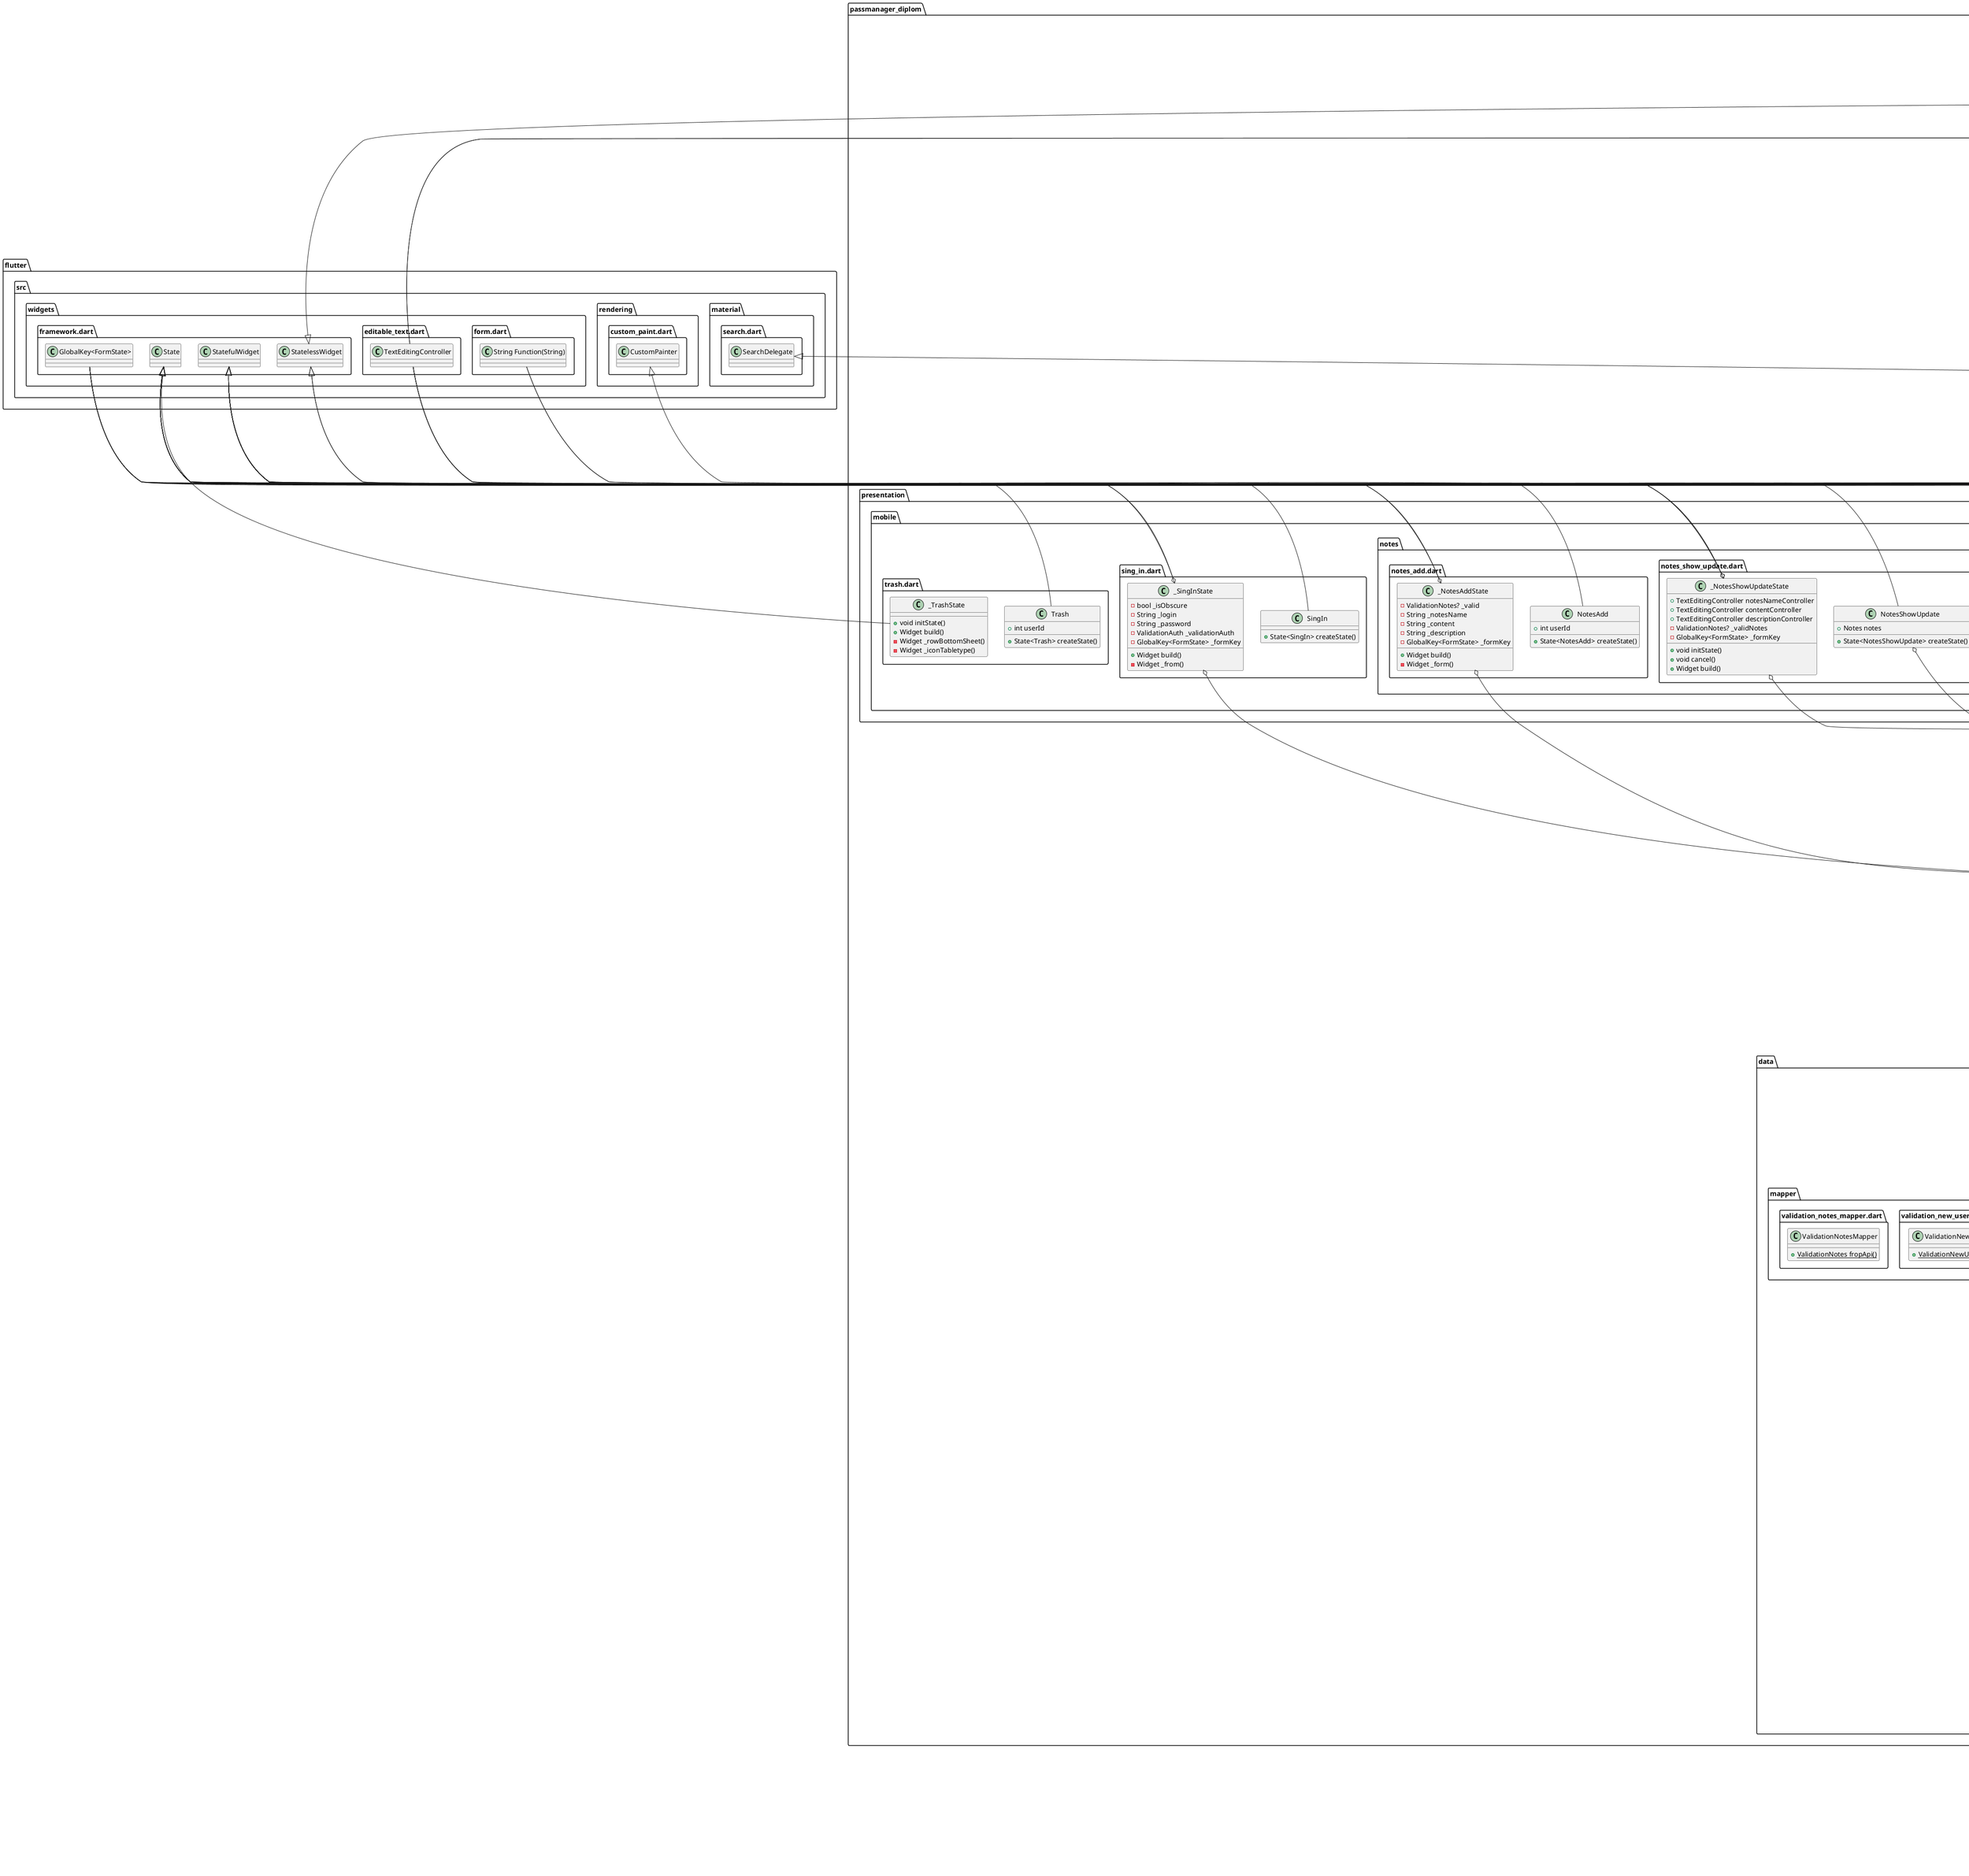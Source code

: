 @startuml
set namespaceSeparator ::

class "passmanager_diplom::constant::type_table.dart::TypeTable" {
  +int index
  {static} +List<TypeTable> values
  {static} +TypeTable notes
  {static} +TypeTable files
  {static} +TypeTable account
  {static} +TypeTable data
}

"passmanager_diplom::constant::type_table.dart::TypeTable" o-- "passmanager_diplom::constant::type_table.dart::TypeTable"
"dart::core::Enum" <|-- "passmanager_diplom::constant::type_table.dart::TypeTable"

class "passmanager_diplom::constant::type_text.dart::TypeText" {
  +int index
  {static} +List<TypeText> values
  {static} +TypeText actionSelect
  {static} +TypeText countSelect
}

"passmanager_diplom::constant::type_text.dart::TypeText" o-- "passmanager_diplom::constant::type_text.dart::TypeText"
"dart::core::Enum" <|-- "passmanager_diplom::constant::type_text.dart::TypeText"

abstract class "passmanager_diplom::constant::url_pages.dart::UrlPage" {
  {static} +String singUp
  {static} +String singIn
  {static} +String confirmation
  {static} +String home
  {static} +String account
  {static} +String notes
  {static} +String files
  {static} +String settings
  {static} +String accountAdd
  {static} +String notesAdd
  {static} +String filesAdd
  {static} +String notesShowUpdate
  {static} +String accountShowUpdate
  {static} +String trash
  {static} +String dataDescription
}

class "passmanager_diplom::data::api::api_util.dart::ApiUtil" {
  -SunriseService _sunriseService
  +Future<User> singUp()
  +Future<User> singIn()
  +Future<Confirmation> confirmation()
  +Future<Notes> notesCreate()
  +Future<List<Notes>> notesIndex()
  +Future<Notes> notesUpdate()
  +Future<Notes> notesDelete()
  +Future<Account> accountCreate()
  +Future<List<Account>> accountIndex()
  +Future<Account> accountUpdate()
  +Future<Account> accountDelete()
  +Future<List<Data>> dataIndex()
  +Future<List<TrashData>> trashIndex()
  +Future<bool> deleteData()
  +Future<bool> deleteAllData()
  +Future<bool> restorationData()
  +Future<bool> restorationAllData()
  +Future<List<HistoryAction>> indexHistoryAction()
  +Future<List<UserShare>> indexUserShare()
  +Future<DataInformation> indexDataInformation()
  +Future<ValidationNewPassword> newPassword()
  +Future<ValidationNewLogin> newLogin()
  +Future<ValidationNewUserName> newUserName()
  +Future<ConfirmationNewLogin> confirmationNewLogin()
}

"passmanager_diplom::data::api::api_util.dart::ApiUtil" o-- "passmanager_diplom::data::api::service::sunrice_service.dart::SunriseService"

class "passmanager_diplom::data::api::model::api_account.dart::ApiAccount" {
  +int? id
  +String? accountName
  +String? login
  +String? password
  +String? description
  +String? createAt
  +bool? isCreator
  +int? userId
  +ApiValidationAccount? validAccount
}

"passmanager_diplom::data::api::model::api_account.dart::ApiAccount" o-- "passmanager_diplom::data::api::model::api_validation_account.dart::ApiValidationAccount"

class "passmanager_diplom::data::api::model::api_account_list.dart::ApiAccountList" {
  +List<ApiAccount> accountList
}

class "passmanager_diplom::data::api::model::api_confirmation.dart::ApiConfirmation" {
  +int? number
  +ApiValidationAuth? validatioAuth
}

"passmanager_diplom::data::api::model::api_confirmation.dart::ApiConfirmation" o-- "passmanager_diplom::data::api::model::api_validation_auth.dart::ApiValidationAuth"

class "passmanager_diplom::data::api::model::api_confirmation_new_login.dart::ApiConfirmationNewLogin" {
  +int number
  +ApiValidationNewLogin? validationNewLogin
}

"passmanager_diplom::data::api::model::api_confirmation_new_login.dart::ApiConfirmationNewLogin" o-- "passmanager_diplom::data::api::model::api_validation_new_login.dart::ApiValidationNewLogin"

class "passmanager_diplom::data::api::model::api_data.dart::ApiData" {
  +int id
  +String name
  +String createAt
  +bool isCreator
  +TypeTable typeTable
  {static} +List<ApiData> fromApiList()
}

"passmanager_diplom::data::api::model::api_data.dart::ApiData" o-- "passmanager_diplom::constant::type_table.dart::TypeTable"

class "passmanager_diplom::data::api::model::api_data_information.dart::ApiDataInformation" {
  +int userId
  +List<ApiInformationText> informationText
}

class "passmanager_diplom::data::api::model::api_history_action.dart::ApiHistoryAction" {
  +int userId
  +String userName
  +String typeAction
  +String actionDate
}

class "passmanager_diplom::data::api::model::api_history_action_list.dart::ApiHistoryActionList" {
  +List<ApiHistoryAction> list
}

class "passmanager_diplom::data::api::model::api_information_text.dart::ApiInformationText" {
  +String title
  +String content
}

class "passmanager_diplom::data::api::model::api_notes.dart::ApiNotes" {
  +int? id
  +String? notesName
  +String? content
  +String? description
  +String? createAt
  +bool? isCreator
  +int? userId
  +ApiValidationNotes? apiValidationNotes
}

"passmanager_diplom::data::api::model::api_notes.dart::ApiNotes" o-- "passmanager_diplom::data::api::model::api_validation_notes.dart::ApiValidationNotes"

class "passmanager_diplom::data::api::model::api_notes_list.dart::ApiNotesList" {
  +List<ApiNotes> notesList
}

class "passmanager_diplom::data::api::model::api_user.dart::ApiUser" {
  +int? id
  +String? userName
  +String? email
  +ApiValidationAuth validAuth
}

"passmanager_diplom::data::api::model::api_user.dart::ApiUser" o-- "passmanager_diplom::data::api::model::api_validation_auth.dart::ApiValidationAuth"

class "passmanager_diplom::data::api::model::api_user_share.dart::ApiUserShare" {
  +int userId
  +String userLogin
  +String userName
  +String createdShare
}

class "passmanager_diplom::data::api::model::api_user_share_list.dart::ApiUserShareList" {
  +List<ApiUserShare> list
}

class "passmanager_diplom::data::api::model::api_validation_account.dart::ApiValidationAccount" {
  +List<dynamic> accountName
  +List<dynamic> login
  +List<dynamic> password
}

class "passmanager_diplom::data::api::model::api_validation_auth.dart::ApiValidationAuth" {
  +List<dynamic>? userName
  +List<dynamic>? login
  +List<dynamic>? password
}

class "passmanager_diplom::data::api::model::api_validation_new_login.dart::ApiValidationNewLogin" {
  +List<dynamic>? login
}

class "passmanager_diplom::data::api::model::api_validation_new_password.dart::ApiValidationNewPassword" {
  +List<dynamic>? newPassword
  +List<dynamic>? oldPassword
}

class "passmanager_diplom::data::api::model::api_validation_notes.dart::ApiValidationNotes" {
  +List<dynamic> notesName
  +List<dynamic> content
  +List<dynamic> description
}

class "passmanager_diplom::data::api::model::api_validatio_new_user_name.dart::ApiValidationNewUserName" {
  +List<dynamic>? userName
}

class "passmanager_diplom::data::api::request::request_account_create.dart::RequestAccountCreate" {
  +String? accountName
  +String? login
  +String? password
  +String? description
  +int? userId
  +Map<String, dynamic> toApi()
}

class "passmanager_diplom::data::api::request::request_account_update.dart::RequestAccountUpdate" {
  +int? id
  +String? accountName
  +String? login
  +String? password
  +String? description
  +Map<String, dynamic> toApi()
}

class "passmanager_diplom::data::api::request::request_confirmation.dart::RequestConfirmation" {
  +String userName
  +String login
  +String password
  +Map<String, dynamic> toApi()
}

class "passmanager_diplom::data::api::request::request_history_action.dart::RequestInfromation" {
  +int userId
  +int dataId
  +int typeTableId
  +Map<String, dynamic> toApiUserShare()
  +Map<String, dynamic> toApiHistoryAction()
  +Map<String, dynamic> toApiDataInformation()
}

class "passmanager_diplom::data::api::request::request_new_login.dart::RequestNewLogin" {
  +int id
  +String login
  +Map<String, dynamic> toApi()
}

class "passmanager_diplom::data::api::request::request_new_password.dart::RequestNewPassword" {
  +int id
  +String newPassword
  +String oldPassword
  +Map<String, dynamic> toApi()
}

class "passmanager_diplom::data::api::request::request_new_user_name.dart::RequestNewUserName" {
  +int id
  +String userName
  +Map<String, dynamic> toApi()
}

class "passmanager_diplom::data::api::request::request_notes_create.dart::RequestNotesCreate" {
  +String? notesName
  +String? content
  +String? description
  +int? userId
  +Map<String, dynamic> toApi()
}

class "passmanager_diplom::data::api::request::request_notes_update.dart::RequestNotesUpdate" {
  +String? notesName
  +String? content
  +String? description
  +Map<String, dynamic> toApi()
}

class "passmanager_diplom::data::api::request::request_sing_in.dart::RequestSingIn" {
  +String login
  +String password
  +Map<String, dynamic> toApi()
}

class "passmanager_diplom::data::api::request::request_sing_up.dart::RequestSingUp" {
  +String userName
  +String login
  +String password
  +Map<String, dynamic> toApi()
}

class "passmanager_diplom::data::api::request::request_trash.dart::RequestTrash" {
  +int id
  +int typeTable
  +Map<String, dynamic> toJson()
}

class "passmanager_diplom::data::api::request::request_trash_list.dart::RequestTrashList" {
  +List<RequestTrash> trash
  +String toApi()
}

class "passmanager_diplom::data::api::service::sunrice_service.dart::SunriseService" {
  {static} -String _BASE_URL
  -Dio _dio
  +Future<ApiUser> singUp()
  +Future<ApiUser> singIn()
  +Future<ApiConfirmation> confirmation()
  +Future<ApiNotes> notesCreate()
  +Future<List<ApiNotes>> notesIndex()
  +Future<ApiNotes> notesUpdate()
  +Future<ApiNotes> notesDelete()
  +Future<ApiAccount> accountCreate()
  +Future<List<ApiAccount>> accountIndex()
  +Future<ApiAccount> accountUpdate()
  +Future<ApiAccount> accountDelete()
  +Future<List<ApiData>> dataIndex()
  +Future<List<ApiData>> trashIndex()
  +Future<bool> deleteData()
  +Future<bool> deleteAllData()
  +Future<bool> restorationAllData()
  +Future<bool> restorationData()
  +Future<List<ApiHistoryAction>> indexHistoryAction()
  +Future<List<ApiUserShare>> indexUserShare()
  +Future<ApiDataInformation> indexDataInformation()
  +Future<ApiValidationNewPassword> newPassword()
  +Future<ApiValidationNewLogin> newLogin()
  +Future<ApiValidationNewUserName> newUserName()
  +Future<ApiConfirmationNewLogin> confirmatioNewLogin()
}

"passmanager_diplom::data::api::service::sunrice_service.dart::SunriseService" o-- "dio::src::dio.dart::Dio"

class "passmanager_diplom::data::mapper::account_mapper.dart::AccountMapper" {
  {static} +Account fromApi()
}

class "passmanager_diplom::data::mapper::confirmation_mapper.dart::ConfirmationMapper" {
  {static} +Confirmation fropApi()
}

class "passmanager_diplom::data::mapper::confirmation_new_login_mapper.dart::ConfirmatioNewLoginMapper" {
  {static} +ConfirmationNewLogin fromApi()
}

class "passmanager_diplom::data::mapper::data_information_mapper.dart::DataInformationMapper" {
  {static} +DataInformation fromApi()
}

class "passmanager_diplom::data::mapper::data_mapper.dart::DataMapper" {
  {static} +Data fromApi()
}

class "passmanager_diplom::data::mapper::history_action_mapper.dart::HistoryActionMapper" {
  {static} +HistoryAction fromApi()
}

class "passmanager_diplom::data::mapper::notes_mapper.dart::NotesMapper" {
  {static} +Notes fromApi()
}

class "passmanager_diplom::data::mapper::trash_data_mapper.dart::TrashDataMapper" {
  {static} +TrashData fromApi()
}

class "passmanager_diplom::data::mapper::user_mapper.dart::UserMapper" {
  {static} +User fropApi()
}

class "passmanager_diplom::data::mapper::user_share_mapper.dart::UserShareMapper" {
  {static} +UserShare fromApi()
}

class "passmanager_diplom::data::mapper::validation_account_mapper.dart::ValidationAccountMapper" {
  {static} +ValidationAccount fropApi()
}

class "passmanager_diplom::data::mapper::validation_mapper.dart::ValidationAuthMapper" {
  {static} +ValidationAuth fropApi()
}

class "passmanager_diplom::data::mapper::validation_new_login_mapper.dart::ValidationNewLoginMapper" {
  {static} +ValidationNewLogin fromApi()
}

class "passmanager_diplom::data::mapper::validation_new_password_mapper.dart::ValidationNewPasswordMapper" {
  {static} +ValidationNewPassword fromApi()
}

class "passmanager_diplom::data::mapper::validation_new_user_name_mapper.dart::ValidationNewUserNameMapper" {
  {static} +ValidationNewUserName fromApi()
}

class "passmanager_diplom::data::mapper::validation_notes_mapper.dart::ValidationNotesMapper" {
  {static} +ValidationNotes fropApi()
}

class "passmanager_diplom::domain::model::account.dart::Account" {
  +int id
  +String accountName
  +String login
  +String password
  +String description
  +DateTime createAt
  +bool isCreator
  +int userId
  +ValidationAccount? validationAccount
}

"passmanager_diplom::domain::model::account.dart::Account" o-- "passmanager_diplom::domain::model::validation_account.dart::ValidationAccount"

class "passmanager_diplom::domain::model::confirmation.dart::Confirmation" {
  +int number
  +String userName
  +String login
  +String password
  +ValidationAuth? validationAuth
}

"passmanager_diplom::domain::model::confirmation.dart::Confirmation" o-- "passmanager_diplom::domain::model::validation_auth.dart::ValidationAuth"

class "passmanager_diplom::domain::model::confirmation_new_login.dart::ConfirmationNewLogin" {
  +int number
  +ValidationNewLogin? validationNewLogin
}

"passmanager_diplom::domain::model::confirmation_new_login.dart::ConfirmationNewLogin" o-- "passmanager_diplom::domain::model::validation_new_login.dart::ValidationNewLogin"

class "passmanager_diplom::domain::model::data.dart::Data" {
  +int id
  +String name
  +DateTime createAt
  +bool isCreator
  +TypeTable typeTable
}

"passmanager_diplom::domain::model::data.dart::Data" o-- "passmanager_diplom::constant::type_table.dart::TypeTable"

class "passmanager_diplom::domain::model::data_information.dart::DataInformation" {
  +int userId
  +List<InformationText> informationText
}

class "passmanager_diplom::domain::model::history_action.dart::HistoryAction" {
  +int userId
  +String userName
  +String typeAction
  +String actionDate
}

class "passmanager_diplom::domain::model::information_text.dart::InformationText" {
  +String title
  +String content
}

class "passmanager_diplom::domain::model::notes.dart::Notes" {
  +int id
  +String notesName
  +String content
  +String description
  +DateTime createAt
  +bool isCreator
  +int userId
  +ValidationNotes? validationNotes
}

"passmanager_diplom::domain::model::notes.dart::Notes" o-- "passmanager_diplom::domain::model::validation_notes.dart::ValidationNotes"

class "passmanager_diplom::domain::model::trash.dart::Trash" {
  +int id
  +int typeTable
}

class "passmanager_diplom::domain::model::trash_data.dart::TrashData" {
  +int id
  +String name
  +DateTime createAt
  +bool isCreator
  +TypeTable typeTable
  +bool isCheck
}

"passmanager_diplom::domain::model::trash_data.dart::TrashData" o-- "passmanager_diplom::constant::type_table.dart::TypeTable"

class "passmanager_diplom::domain::model::user.dart::User" {
  +int id
  +String userName
  +String email
  +ValidationAuth validationAuth
}

"passmanager_diplom::domain::model::user.dart::User" o-- "passmanager_diplom::domain::model::validation_auth.dart::ValidationAuth"

class "passmanager_diplom::domain::model::user_share.dart::UserShare" {
  +int userId
  +String userLogin
  +String userName
  +DateTime createdShare
}

class "passmanager_diplom::domain::model::validation_account.dart::ValidationAccount" {
  +String? accountName
  +String? login
  +String? password
}

class "passmanager_diplom::domain::model::validation_auth.dart::ValidationAuth" {
  +String? userName
  +String? login
  +String? password
}

class "passmanager_diplom::domain::model::validation_new_login.dart::ValidationNewLogin" {
  +String? login
}

class "passmanager_diplom::domain::model::validation_new_password.dart::ValidationNewPassword" {
  +String? newPassword
  +String? oldPassword
}

class "passmanager_diplom::domain::model::validation_new_user_name.dart::ValidationNewUserName" {
  +String? userName
}

class "passmanager_diplom::domain::model::validation_notes.dart::ValidationNotes" {
  +String? notesName
  +String? content
  +String? description
}

class "passmanager_diplom::domain::repository::auth_data_repository.dart::AuthDataRepository" {
  -ApiUtil _apiUtil
  +Future<User> singIn()
  +Future<User> singUp()
  +Future<Confirmation> confirmation()
  +Future<ValidationNewPassword> newPassword()
  +Future<ValidationNewUserName> newUserName()
  +Future<ValidationNewLogin> newLogin()
  +Future<ConfirmationNewLogin> confirmationNewLogin()
}

"passmanager_diplom::domain::repository::auth_data_repository.dart::AuthDataRepository" o-- "passmanager_diplom::data::api::api_util.dart::ApiUtil"
"passmanager_diplom::domain::repository::auth_repository.dart::AuthRepository" <|-- "passmanager_diplom::domain::repository::auth_data_repository.dart::AuthDataRepository"

abstract class "passmanager_diplom::domain::repository::auth_repository.dart::AuthRepository" {
  +Future<User> singUp()
  +Future<User> singIn()
  +Future<Confirmation> confirmation()
  +Future<ConfirmationNewLogin> confirmationNewLogin()
  +Future<ValidationNewLogin> newLogin()
  +Future<ValidationNewPassword> newPassword()
  +Future<ValidationNewUserName> newUserName()
}

abstract class "passmanager_diplom::domain::repository::crud_account_repository.dart::CRUDAccountRepository" {
  +Future<Account> create()
  +Future<Account> update()
  +Future<List<Account>> index()
  +Future<Account> logicDelete()
}

class "passmanager_diplom::domain::repository::crud_data_account_repository.dart::CRUDDataAccountRepository" {
  -ApiUtil _apiUtil
  +Future<Account> create()
  +Future<List<Account>> index()
  +Future<Account> logicDelete()
  +Future<Account> update()
}

"passmanager_diplom::domain::repository::crud_data_account_repository.dart::CRUDDataAccountRepository" o-- "passmanager_diplom::data::api::api_util.dart::ApiUtil"
"passmanager_diplom::domain::repository::crud_account_repository.dart::CRUDAccountRepository" <|-- "passmanager_diplom::domain::repository::crud_data_account_repository.dart::CRUDDataAccountRepository"

class "passmanager_diplom::domain::repository::crud_data_notes_repository.dart::CRUDDataNotesRepository" {
  -ApiUtil _apiUtil
  +Future<Notes> create()
  +Future<List<Notes>> index()
  +Future<Notes> logicDelete()
  +Future<Notes> update()
}

"passmanager_diplom::domain::repository::crud_data_notes_repository.dart::CRUDDataNotesRepository" o-- "passmanager_diplom::data::api::api_util.dart::ApiUtil"
"passmanager_diplom::domain::repository::crud_notes_repository.dart::CRUDNotesRepository" <|-- "passmanager_diplom::domain::repository::crud_data_notes_repository.dart::CRUDDataNotesRepository"

class "passmanager_diplom::domain::repository::crud_data_repository.dart::CRUDDataRepository" {
  -SharedPreferences? _preferences
  +void create()
  +void delete()
  +Future<User> read()
  +void update()
}

"passmanager_diplom::domain::repository::crud_data_repository.dart::CRUDDataRepository" o-- "shared_preferences::shared_preferences.dart::SharedPreferences"
"passmanager_diplom::domain::repository::crud_reposittiry.dart::CRUDRepository" <|-- "passmanager_diplom::domain::repository::crud_data_repository.dart::CRUDDataRepository"

abstract class "passmanager_diplom::domain::repository::crud_notes_repository.dart::CRUDNotesRepository" {
  +Future<Notes> create()
  +Future<Notes> update()
  +Future<List<Notes>> index()
  +Future<Notes> logicDelete()
}

abstract class "passmanager_diplom::domain::repository::crud_reposittiry.dart::CRUDRepository" {
  +void create()
  +Future<User> read()
  +void update()
  +void delete()
}

class "passmanager_diplom::domain::repository::data_data_repository.dart::DataDataRepository" {
  -ApiUtil _apiUtil
  +Future<List<Data>> index()
}

"passmanager_diplom::domain::repository::data_data_repository.dart::DataDataRepository" o-- "passmanager_diplom::data::api::api_util.dart::ApiUtil"
"passmanager_diplom::domain::repository::data_repository.dart::DataRepository" <|-- "passmanager_diplom::domain::repository::data_data_repository.dart::DataDataRepository"

abstract class "passmanager_diplom::domain::repository::data_repository.dart::DataRepository" {
  +Future<List<Data>> index()
}

class "passmanager_diplom::domain::repository::information_data_repository.dart::InformationDataRepository" {
  -ApiUtil _apiUtil
  +Future<DataInformation> indexDataInformation()
  +Future<List<UserShare>> indexUserShare()
  +Future<List<HistoryAction>> indexhistoryAction()
}

"passmanager_diplom::domain::repository::information_data_repository.dart::InformationDataRepository" o-- "passmanager_diplom::data::api::api_util.dart::ApiUtil"
"passmanager_diplom::domain::repository::information_repository.dart::InformationRepository" <|-- "passmanager_diplom::domain::repository::information_data_repository.dart::InformationDataRepository"

abstract class "passmanager_diplom::domain::repository::information_repository.dart::InformationRepository" {
  +Future<List<HistoryAction>> indexhistoryAction()
  +Future<List<UserShare>> indexUserShare()
  +Future<DataInformation> indexDataInformation()
}

class "passmanager_diplom::domain::repository::trash_data_repository.dart::TrashDataRepository" {
  -ApiUtil _apiUtil
  +Future<bool> delete()
  +Future<bool> deleteAll()
  +Future<List<TrashData>> index()
  +Future<bool> restoration()
  +Future<bool> restorationAll()
}

"passmanager_diplom::domain::repository::trash_data_repository.dart::TrashDataRepository" o-- "passmanager_diplom::data::api::api_util.dart::ApiUtil"
"passmanager_diplom::domain::repository::trash_repository.dart::TrashRepository" <|-- "passmanager_diplom::domain::repository::trash_data_repository.dart::TrashDataRepository"

abstract class "passmanager_diplom::domain::repository::trash_repository.dart::TrashRepository" {
  +Future<List<TrashData>> index()
  +Future<bool> deleteAll()
  +Future<bool> restorationAll()
  +Future<bool> delete()
  +Future<bool> restoration()
}

class "passmanager_diplom::domain::state::account::account_cubit.dart::AccountCubit" {
  -DataCubit _dataCubit
  +TextEditingController accountName
  +TextEditingController login
  +TextEditingController password
  +TextEditingController description
  +ValidationAccount? valid
  +void accountCreate()
  +void accountUpdate()
  +void notesDelete()
  +void onCancel()
  +void init()
}

"passmanager_diplom::domain::state::account::account_cubit.dart::AccountCubit" o-- "passmanager_diplom::domain::state::data::data_cubit.dart::DataCubit"
"passmanager_diplom::domain::state::account::account_cubit.dart::AccountCubit" o-- "flutter::src::widgets::editable_text.dart::TextEditingController"
"passmanager_diplom::domain::state::account::account_cubit.dart::AccountCubit" o-- "passmanager_diplom::domain::model::validation_account.dart::ValidationAccount"
"bloc::src::cubit.dart::Cubit" <|-- "passmanager_diplom::domain::state::account::account_cubit.dart::AccountCubit"

abstract class "passmanager_diplom::domain::state::account::account_cubit.dart::AccountState" {
}

class "passmanager_diplom::domain::state::account::account_cubit.dart::AccountInitial" {
}

"passmanager_diplom::domain::state::account::account_cubit.dart::AccountState" <|-- "passmanager_diplom::domain::state::account::account_cubit.dart::AccountInitial"

class "passmanager_diplom::domain::state::account::account_cubit.dart::AccountLoad" {
}

"passmanager_diplom::domain::state::account::account_cubit.dart::AccountState" <|-- "passmanager_diplom::domain::state::account::account_cubit.dart::AccountLoad"

class "passmanager_diplom::domain::state::account::account_cubit.dart::AccountCreate" {
  +Account account
}

"passmanager_diplom::domain::state::account::account_cubit.dart::AccountCreate" o-- "passmanager_diplom::domain::model::account.dart::Account"
"passmanager_diplom::domain::state::account::account_cubit.dart::AccountState" <|-- "passmanager_diplom::domain::state::account::account_cubit.dart::AccountCreate"

class "passmanager_diplom::domain::state::account::account_cubit.dart::AccountUpdate" {
  +Account account
}

"passmanager_diplom::domain::state::account::account_cubit.dart::AccountUpdate" o-- "passmanager_diplom::domain::model::account.dart::Account"
"passmanager_diplom::domain::state::account::account_cubit.dart::AccountState" <|-- "passmanager_diplom::domain::state::account::account_cubit.dart::AccountUpdate"

class "passmanager_diplom::domain::state::account::account_cubit.dart::AccountSucces" {
}

"passmanager_diplom::domain::state::account::account_cubit.dart::AccountState" <|-- "passmanager_diplom::domain::state::account::account_cubit.dart::AccountSucces"

class "passmanager_diplom::domain::state::account::account_cubit.dart::AccountCancel" {
}

"passmanager_diplom::domain::state::account::account_cubit.dart::AccountState" <|-- "passmanager_diplom::domain::state::account::account_cubit.dart::AccountCancel"

class "passmanager_diplom::domain::state::data::data_cubit.dart::DataCubit" {
  +DataRepository dataRepository
  +CRUDNotesRepository crudNotesRepository
  +CRUDAccountRepository crudAccountRepository
  -List<Data> _dataList
  -List<Notes> _notesList
  -List<Account> _accountList
  +bool isInit
  +void drawer()
  +Data dataMapper()
  +void initData()
  +void addNotes()
  +void updateNotes()
  +void addAccount()
  +void updateAccount()
  +void onExit()
  +void onDelete()
  +Future<dynamic> onRefresh()
  +void restoration()
}

"passmanager_diplom::domain::state::data::data_cubit.dart::DataCubit" o-- "passmanager_diplom::domain::repository::data_repository.dart::DataRepository"
"passmanager_diplom::domain::state::data::data_cubit.dart::DataCubit" o-- "passmanager_diplom::domain::repository::crud_notes_repository.dart::CRUDNotesRepository"
"passmanager_diplom::domain::state::data::data_cubit.dart::DataCubit" o-- "passmanager_diplom::domain::repository::crud_account_repository.dart::CRUDAccountRepository"
"bloc::src::cubit.dart::Cubit" <|-- "passmanager_diplom::domain::state::data::data_cubit.dart::DataCubit"

abstract class "passmanager_diplom::domain::state::data::data_cubit.dart::DataState" {
  +List<Data> dataList
  +List<Notes> notesList
  +List<Account> accountList
}

class "passmanager_diplom::domain::state::data::data_cubit.dart::DataInitial" {
}

"passmanager_diplom::domain::state::data::data_cubit.dart::DataState" <|-- "passmanager_diplom::domain::state::data::data_cubit.dart::DataInitial"

class "passmanager_diplom::domain::state::data::data_cubit.dart::DataLoad" {
}

"passmanager_diplom::domain::state::data::data_cubit.dart::DataState" <|-- "passmanager_diplom::domain::state::data::data_cubit.dart::DataLoad"

class "passmanager_diplom::domain::state::data::data_cubit.dart::DataResponse" {
  +List<Data> dataList
  +List<Notes> notesList
  +List<Account> accountList
}

"passmanager_diplom::domain::state::data::data_cubit.dart::DataState" <|-- "passmanager_diplom::domain::state::data::data_cubit.dart::DataResponse"

class "passmanager_diplom::domain::state::data::data_cubit.dart::DrawerUpdate" {
  +User user
}

"passmanager_diplom::domain::state::data::data_cubit.dart::DrawerUpdate" o-- "passmanager_diplom::domain::model::user.dart::User"
"passmanager_diplom::domain::state::data::data_cubit.dart::DataState" <|-- "passmanager_diplom::domain::state::data::data_cubit.dart::DrawerUpdate"

class "passmanager_diplom::domain::state::data_description::data_information_cubit.dart::DataDescriptionCubit" {
  -InformationRepository _informationRepository
  +void init()
}

"passmanager_diplom::domain::state::data_description::data_information_cubit.dart::DataDescriptionCubit" o-- "passmanager_diplom::domain::repository::information_repository.dart::InformationRepository"
"bloc::src::cubit.dart::Cubit" <|-- "passmanager_diplom::domain::state::data_description::data_information_cubit.dart::DataDescriptionCubit"

abstract class "passmanager_diplom::domain::state::data_description::data_information_cubit.dart::DataDescriptionState" {
  +List<HistoryAction> historyActionList
  +List<UserShare> userShareList
  +DataInformation dataInformation
  +bool isSuccesHistoryAction
  +bool isSuccesUserShare
  +bool isSuccesDataInformation
}

"passmanager_diplom::domain::state::data_description::data_information_cubit.dart::DataDescriptionState" o-- "passmanager_diplom::domain::model::data_information.dart::DataInformation"

class "passmanager_diplom::domain::state::data_description::data_information_cubit.dart::DataDescriptionInitial" {
}

"passmanager_diplom::domain::state::data_description::data_information_cubit.dart::DataDescriptionState" <|-- "passmanager_diplom::domain::state::data_description::data_information_cubit.dart::DataDescriptionInitial"

class "passmanager_diplom::domain::state::data_description::data_information_cubit.dart::DataDescriptionLoad" {
}

"passmanager_diplom::domain::state::data_description::data_information_cubit.dart::DataDescriptionState" <|-- "passmanager_diplom::domain::state::data_description::data_information_cubit.dart::DataDescriptionLoad"

class "passmanager_diplom::domain::state::data_description::data_information_cubit.dart::DataDescriptionResponse" {
  +List<HistoryAction> historyActionList
  +List<UserShare> userShareList
  +DataInformation dataInformation
}

"passmanager_diplom::domain::state::data_description::data_information_cubit.dart::DataDescriptionResponse" o-- "passmanager_diplom::domain::model::data_information.dart::DataInformation"
"passmanager_diplom::domain::state::data_description::data_information_cubit.dart::DataDescriptionState" <|-- "passmanager_diplom::domain::state::data_description::data_information_cubit.dart::DataDescriptionResponse"

class "passmanager_diplom::domain::state::notes::notes_cubit.dart::NotesCubit" {
  -DataCubit _dataCubit
  +void notesCreate()
  +void notesUpdate()
  +void notesDelete()
}

"passmanager_diplom::domain::state::notes::notes_cubit.dart::NotesCubit" o-- "passmanager_diplom::domain::state::data::data_cubit.dart::DataCubit"
"bloc::src::cubit.dart::Cubit" <|-- "passmanager_diplom::domain::state::notes::notes_cubit.dart::NotesCubit"

abstract class "passmanager_diplom::domain::state::notes::notes_cubit.dart::NotesState" {
}

class "passmanager_diplom::domain::state::notes::notes_cubit.dart::NotesInitial" {
}

"passmanager_diplom::domain::state::notes::notes_cubit.dart::NotesState" <|-- "passmanager_diplom::domain::state::notes::notes_cubit.dart::NotesInitial"

class "passmanager_diplom::domain::state::notes::notes_cubit.dart::NotesLoad" {
}

"passmanager_diplom::domain::state::notes::notes_cubit.dart::NotesState" <|-- "passmanager_diplom::domain::state::notes::notes_cubit.dart::NotesLoad"

class "passmanager_diplom::domain::state::notes::notes_cubit.dart::NotesAddResponse" {
  +Notes notes
  +bool isSeccus
}

"passmanager_diplom::domain::state::notes::notes_cubit.dart::NotesAddResponse" o-- "passmanager_diplom::domain::model::notes.dart::Notes"
"passmanager_diplom::domain::state::notes::notes_cubit.dart::NotesState" <|-- "passmanager_diplom::domain::state::notes::notes_cubit.dart::NotesAddResponse"

class "passmanager_diplom::domain::state::notes::notes_cubit.dart::NotesCansel" {
}

"passmanager_diplom::domain::state::notes::notes_cubit.dart::NotesState" <|-- "passmanager_diplom::domain::state::notes::notes_cubit.dart::NotesCansel"

class "passmanager_diplom::domain::state::notes::notes_cubit.dart::NotesUpdate" {
  +Notes notes
  +bool isSeccus
}

"passmanager_diplom::domain::state::notes::notes_cubit.dart::NotesUpdate" o-- "passmanager_diplom::domain::model::notes.dart::Notes"
"passmanager_diplom::domain::state::notes::notes_cubit.dart::NotesState" <|-- "passmanager_diplom::domain::state::notes::notes_cubit.dart::NotesUpdate"

class "passmanager_diplom::domain::state::settings::settings_cubit.dart::SettingsCubit" {
  -DataCubit _dataCubit
  -AuthRepository _authRepository
  -CRUDRepository _crudRepository
  +TextEditingController userNameController
  +TextEditingController loginController
  +TextEditingController pinPut
  +TextEditingController newPassword
  +TextEditingController oldPassword
  +bool isLoadUserName
  +bool isChangeUserName
  +bool isLoadLogin
  +bool isChangeLogin
  +bool isPinCode
  +String saveUserName
  +String saveLogin
  +String code
  +ValidationNewUserName? validationNewUserName
  +ValidationNewLogin? validationNewLogin
  +ValidationNewPassword? validationNewPassword
  +void init()
  +void newUserName()
  +void confirmationNewLogin()
  +void newLogin()
  +void newPassoword()
  -void _showSnackBar()
}

"passmanager_diplom::domain::state::settings::settings_cubit.dart::SettingsCubit" o-- "passmanager_diplom::domain::state::data::data_cubit.dart::DataCubit"
"passmanager_diplom::domain::state::settings::settings_cubit.dart::SettingsCubit" o-- "passmanager_diplom::domain::repository::auth_repository.dart::AuthRepository"
"passmanager_diplom::domain::state::settings::settings_cubit.dart::SettingsCubit" o-- "passmanager_diplom::domain::repository::crud_reposittiry.dart::CRUDRepository"
"passmanager_diplom::domain::state::settings::settings_cubit.dart::SettingsCubit" o-- "flutter::src::widgets::editable_text.dart::TextEditingController"
"passmanager_diplom::domain::state::settings::settings_cubit.dart::SettingsCubit" o-- "passmanager_diplom::domain::model::validation_new_user_name.dart::ValidationNewUserName"
"passmanager_diplom::domain::state::settings::settings_cubit.dart::SettingsCubit" o-- "passmanager_diplom::domain::model::validation_new_login.dart::ValidationNewLogin"
"passmanager_diplom::domain::state::settings::settings_cubit.dart::SettingsCubit" o-- "passmanager_diplom::domain::model::validation_new_password.dart::ValidationNewPassword"
"bloc::src::cubit.dart::Cubit" <|-- "passmanager_diplom::domain::state::settings::settings_cubit.dart::SettingsCubit"

abstract class "passmanager_diplom::domain::state::settings::settings_cubit.dart::SettingsState" {
}

class "passmanager_diplom::domain::state::settings::settings_cubit.dart::SettingsInitial" {
}

"passmanager_diplom::domain::state::settings::settings_cubit.dart::SettingsState" <|-- "passmanager_diplom::domain::state::settings::settings_cubit.dart::SettingsInitial"

class "passmanager_diplom::domain::state::settings::settings_cubit.dart::SettingsNewUserName" {
}

"passmanager_diplom::domain::state::settings::settings_cubit.dart::SettingsState" <|-- "passmanager_diplom::domain::state::settings::settings_cubit.dart::SettingsNewUserName"

class "passmanager_diplom::domain::state::sing_in::sing_in_cubit.dart::SingInCubit" {
  -AuthRepository _authRepository
  -CRUDRepository _crudRepository
  +void SingIn()
}

"passmanager_diplom::domain::state::sing_in::sing_in_cubit.dart::SingInCubit" o-- "passmanager_diplom::domain::repository::auth_repository.dart::AuthRepository"
"passmanager_diplom::domain::state::sing_in::sing_in_cubit.dart::SingInCubit" o-- "passmanager_diplom::domain::repository::crud_reposittiry.dart::CRUDRepository"
"bloc::src::cubit.dart::Cubit" <|-- "passmanager_diplom::domain::state::sing_in::sing_in_cubit.dart::SingInCubit"

abstract class "passmanager_diplom::domain::state::sing_in::sing_in_cubit.dart::SingInState" {
}

class "passmanager_diplom::domain::state::sing_in::sing_in_cubit.dart::SingInInitial" {
}

"passmanager_diplom::domain::state::sing_in::sing_in_cubit.dart::SingInState" <|-- "passmanager_diplom::domain::state::sing_in::sing_in_cubit.dart::SingInInitial"

class "passmanager_diplom::domain::state::sing_in::sing_in_cubit.dart::SingInLoad" {
}

"passmanager_diplom::domain::state::sing_in::sing_in_cubit.dart::SingInState" <|-- "passmanager_diplom::domain::state::sing_in::sing_in_cubit.dart::SingInLoad"

class "passmanager_diplom::domain::state::sing_in::sing_in_cubit.dart::SingInResponce" {
  +User user
  +bool isSucces
}

"passmanager_diplom::domain::state::sing_in::sing_in_cubit.dart::SingInResponce" o-- "passmanager_diplom::domain::model::user.dart::User"
"passmanager_diplom::domain::state::sing_in::sing_in_cubit.dart::SingInState" <|-- "passmanager_diplom::domain::state::sing_in::sing_in_cubit.dart::SingInResponce"

class "passmanager_diplom::domain::state::sing_up::sing_up_cubit.dart::SingUpCubit" {
  -AuthRepository _authRepository
  +void singUp()
}

"passmanager_diplom::domain::state::sing_up::sing_up_cubit.dart::SingUpCubit" o-- "passmanager_diplom::domain::repository::auth_repository.dart::AuthRepository"
"bloc::src::cubit.dart::Cubit" <|-- "passmanager_diplom::domain::state::sing_up::sing_up_cubit.dart::SingUpCubit"

abstract class "passmanager_diplom::domain::state::sing_up::sing_up_cubit.dart::SingUpState" {
  +Confirmation confirmation
  +bool isSucces
}

"passmanager_diplom::domain::state::sing_up::sing_up_cubit.dart::SingUpState" o-- "passmanager_diplom::domain::model::confirmation.dart::Confirmation"

class "passmanager_diplom::domain::state::sing_up::sing_up_cubit.dart::SingUpInitial" {
}

"passmanager_diplom::domain::state::sing_up::sing_up_cubit.dart::SingUpState" <|-- "passmanager_diplom::domain::state::sing_up::sing_up_cubit.dart::SingUpInitial"

class "passmanager_diplom::domain::state::sing_up::sing_up_cubit.dart::SingUpLoad" {
}

"passmanager_diplom::domain::state::sing_up::sing_up_cubit.dart::SingUpState" <|-- "passmanager_diplom::domain::state::sing_up::sing_up_cubit.dart::SingUpLoad"

class "passmanager_diplom::domain::state::sing_up::sing_up_cubit.dart::SingUpResponce" {
  +Confirmation confirmation
  +bool isSucces
}

"passmanager_diplom::domain::state::sing_up::sing_up_cubit.dart::SingUpResponce" o-- "passmanager_diplom::domain::model::confirmation.dart::Confirmation"
"passmanager_diplom::domain::state::sing_up::sing_up_cubit.dart::SingUpState" <|-- "passmanager_diplom::domain::state::sing_up::sing_up_cubit.dart::SingUpResponce"

class "passmanager_diplom::domain::state::tash::trash_cubit.dart::TrashCubit" {
  -TrashRepository _trashRepository
  -DataCubit _dataCubit
  +List<TrashData> trashList
  +List<Trash> trashSelectList
  +bool isSelect
  +bool isPressed
  +void init()
  +Future<dynamic> onRefresh()
  +void selectDataAll()
  +void selectData()
  +void closeSelect()
  +void selectCheckChanged()
  +String selectText()
  +void restorationAll()
  +void restoration()
  +void deleteAll()
  +void delete()
}

"passmanager_diplom::domain::state::tash::trash_cubit.dart::TrashCubit" o-- "passmanager_diplom::domain::repository::trash_repository.dart::TrashRepository"
"passmanager_diplom::domain::state::tash::trash_cubit.dart::TrashCubit" o-- "passmanager_diplom::domain::state::data::data_cubit.dart::DataCubit"
"bloc::src::cubit.dart::Cubit" <|-- "passmanager_diplom::domain::state::tash::trash_cubit.dart::TrashCubit"

abstract class "passmanager_diplom::domain::state::tash::trash_cubit.dart::TrashState" {
  +bool isPressed
}

class "passmanager_diplom::domain::state::tash::trash_cubit.dart::TrashInitial" {
}

"passmanager_diplom::domain::state::tash::trash_cubit.dart::TrashState" <|-- "passmanager_diplom::domain::state::tash::trash_cubit.dart::TrashInitial"

class "passmanager_diplom::domain::state::tash::trash_cubit.dart::TrashLoad" {
}

"passmanager_diplom::domain::state::tash::trash_cubit.dart::TrashState" <|-- "passmanager_diplom::domain::state::tash::trash_cubit.dart::TrashLoad"

class "passmanager_diplom::domain::state::tash::trash_cubit.dart::TrashResponse" {
  +List<TrashData> trashList
}

"passmanager_diplom::domain::state::tash::trash_cubit.dart::TrashState" <|-- "passmanager_diplom::domain::state::tash::trash_cubit.dart::TrashResponse"

class "passmanager_diplom::internal::application.dart::Application" {
  +bool isAuth
  +AppRouter router
  +Widget build()
}

"passmanager_diplom::internal::application.dart::Application" o-- "passmanager_diplom::internal::dependencies::router.dart::AppRouter"
"flutter::src::widgets::framework.dart::StatelessWidget" <|-- "passmanager_diplom::internal::application.dart::Application"

class "passmanager_diplom::internal::dependencies::api_module.dart::ApiModule" {
  {static} -ApiUtil? _apiUtil
  {static} +ApiUtil apiUtil()
}

"passmanager_diplom::internal::dependencies::api_module.dart::ApiModule" o-- "passmanager_diplom::data::api::api_util.dart::ApiUtil"

class "passmanager_diplom::internal::dependencies::generate_color.dart::GenerateColor" {
  {static} +List<Color> colorAvatar
  {static} +Color generate()
}

class "passmanager_diplom::internal::dependencies::repository_module.dart::RepositoryModule" {
  {static} -AuthRepository? _authRepository
  {static} -CRUDRepository? _crudRepository
  {static} -CRUDNotesRepository? _crudNotesRepository
  {static} -CRUDAccountRepository? _crudAccountRepository
  {static} -DataRepository? _dataRepository
  {static} -TrashRepository? _trashRepository
  {static} -InformationRepository? _informationRepository
  {static} +AuthRepository authRepository()
  {static} +CRUDRepository crudRepository()
  {static} +CRUDNotesRepository crudNotesRepository()
  {static} +CRUDAccountRepository crudAccountRepository()
  {static} +DataRepository dataRepository()
  {static} +TrashRepository trashRepository()
  {static} +InformationRepository infromationRepository()
}

"passmanager_diplom::internal::dependencies::repository_module.dart::RepositoryModule" o-- "passmanager_diplom::domain::repository::auth_repository.dart::AuthRepository"
"passmanager_diplom::internal::dependencies::repository_module.dart::RepositoryModule" o-- "passmanager_diplom::domain::repository::crud_reposittiry.dart::CRUDRepository"
"passmanager_diplom::internal::dependencies::repository_module.dart::RepositoryModule" o-- "passmanager_diplom::domain::repository::crud_notes_repository.dart::CRUDNotesRepository"
"passmanager_diplom::internal::dependencies::repository_module.dart::RepositoryModule" o-- "passmanager_diplom::domain::repository::crud_account_repository.dart::CRUDAccountRepository"
"passmanager_diplom::internal::dependencies::repository_module.dart::RepositoryModule" o-- "passmanager_diplom::domain::repository::data_repository.dart::DataRepository"
"passmanager_diplom::internal::dependencies::repository_module.dart::RepositoryModule" o-- "passmanager_diplom::domain::repository::trash_repository.dart::TrashRepository"
"passmanager_diplom::internal::dependencies::repository_module.dart::RepositoryModule" o-- "passmanager_diplom::domain::repository::information_repository.dart::InformationRepository"

class "passmanager_diplom::internal::dependencies::router.dart::AppRouter" {
  +User userAuth
  -DataCubit _dataCubit
  +Route<dynamic>? generateRouter()
}

"passmanager_diplom::internal::dependencies::router.dart::AppRouter" o-- "passmanager_diplom::domain::model::user.dart::User"
"passmanager_diplom::internal::dependencies::router.dart::AppRouter" o-- "passmanager_diplom::domain::state::data::data_cubit.dart::DataCubit"

class "passmanager_diplom::presentation::mobile::account::account.dart::Accounts" {
  +User user
  +State<Accounts> createState()
}

"passmanager_diplom::presentation::mobile::account::account.dart::Accounts" o-- "passmanager_diplom::domain::model::user.dart::User"
"flutter::src::widgets::framework.dart::StatefulWidget" <|-- "passmanager_diplom::presentation::mobile::account::account.dart::Accounts"

class "passmanager_diplom::presentation::mobile::account::account.dart::_AccountsState" {
  +Widget build()
}

"flutter::src::widgets::framework.dart::State" <|-- "passmanager_diplom::presentation::mobile::account::account.dart::_AccountsState"

class "passmanager_diplom::presentation::mobile::account::account_add.dart::AccountAdd" {
  +int userId
  +State<AccountAdd> createState()
}

"flutter::src::widgets::framework.dart::StatefulWidget" <|-- "passmanager_diplom::presentation::mobile::account::account_add.dart::AccountAdd"

class "passmanager_diplom::presentation::mobile::account::account_add.dart::_AccountAddState" {
  -GlobalKey<FormState> _formKey
  -ValidationAccount? _valid
  -bool _isObscure
  -String _accountName
  -String _login
  -String _password
  -String _description
  +Widget build()
  -Widget _form()
}

"passmanager_diplom::presentation::mobile::account::account_add.dart::_AccountAddState" o-- "flutter::src::widgets::framework.dart::GlobalKey<FormState>"
"passmanager_diplom::presentation::mobile::account::account_add.dart::_AccountAddState" o-- "passmanager_diplom::domain::model::validation_account.dart::ValidationAccount"
"flutter::src::widgets::framework.dart::State" <|-- "passmanager_diplom::presentation::mobile::account::account_add.dart::_AccountAddState"

class "passmanager_diplom::presentation::mobile::account::account_show_update.dart::AccountShowUpdate" {
  +Account account
  +State<AccountShowUpdate> createState()
}

"passmanager_diplom::presentation::mobile::account::account_show_update.dart::AccountShowUpdate" o-- "passmanager_diplom::domain::model::account.dart::Account"
"flutter::src::widgets::framework.dart::StatefulWidget" <|-- "passmanager_diplom::presentation::mobile::account::account_show_update.dart::AccountShowUpdate"

class "passmanager_diplom::presentation::mobile::account::account_show_update.dart::_AccountShowUpdateState" {
  -GlobalKey<FormState> _formKey
  +void initState()
  +Widget build()
}

"passmanager_diplom::presentation::mobile::account::account_show_update.dart::_AccountShowUpdateState" o-- "flutter::src::widgets::framework.dart::GlobalKey<FormState>"
"flutter::src::widgets::framework.dart::State" <|-- "passmanager_diplom::presentation::mobile::account::account_show_update.dart::_AccountShowUpdateState"

class "passmanager_diplom::presentation::mobile::confirmation.dart::Confirmation" {
  +Confirmation confirmation
  +State<Confirmation> createState()
}

"passmanager_diplom::presentation::mobile::confirmation.dart::Confirmation" o-- "passmanager_diplom::domain::model::confirmation.dart::Confirmation"
"flutter::src::widgets::framework.dart::StatefulWidget" <|-- "passmanager_diplom::presentation::mobile::confirmation.dart::Confirmation"

class "passmanager_diplom::presentation::mobile::confirmation.dart::_ConfirmationState" {
  +Confirmation confirmation
  -TextEditingController _pinPutController
  +Widget build()
  -void _showSnackBar()
}

"passmanager_diplom::presentation::mobile::confirmation.dart::_ConfirmationState" o-- "passmanager_diplom::domain::model::confirmation.dart::Confirmation"
"passmanager_diplom::presentation::mobile::confirmation.dart::_ConfirmationState" o-- "flutter::src::widgets::editable_text.dart::TextEditingController"
"flutter::src::widgets::framework.dart::State" <|-- "passmanager_diplom::presentation::mobile::confirmation.dart::_ConfirmationState"

class "passmanager_diplom::presentation::mobile::data_description.dart::DataDescription" {
  +int dataId
  +TypeTable typeTable
  +State<DataDescription> createState()
}

"passmanager_diplom::presentation::mobile::data_description.dart::DataDescription" o-- "passmanager_diplom::constant::type_table.dart::TypeTable"
"flutter::src::widgets::framework.dart::StatefulWidget" <|-- "passmanager_diplom::presentation::mobile::data_description.dart::DataDescription"

class "passmanager_diplom::presentation::mobile::data_description.dart::_DataDescriptionState" {
  +void initState()
  +Widget build()
  -Widget _text()
}

"flutter::src::widgets::framework.dart::State" <|-- "passmanager_diplom::presentation::mobile::data_description.dart::_DataDescriptionState"

class "passmanager_diplom::presentation::mobile::files.dart::Files" {
  +User user
  +State<Files> createState()
}

"passmanager_diplom::presentation::mobile::files.dart::Files" o-- "passmanager_diplom::domain::model::user.dart::User"
"flutter::src::widgets::framework.dart::StatefulWidget" <|-- "passmanager_diplom::presentation::mobile::files.dart::Files"

class "passmanager_diplom::presentation::mobile::files.dart::_FilesState" {
  +Widget build()
}

"flutter::src::widgets::framework.dart::State" <|-- "passmanager_diplom::presentation::mobile::files.dart::_FilesState"

class "passmanager_diplom::presentation::mobile::files_add.dart::FilesAdd" {
  +State<FilesAdd> createState()
}

"flutter::src::widgets::framework.dart::StatefulWidget" <|-- "passmanager_diplom::presentation::mobile::files_add.dart::FilesAdd"

class "passmanager_diplom::presentation::mobile::files_add.dart::_FilesAddState" {
  +Widget build()
}

"flutter::src::widgets::framework.dart::State" <|-- "passmanager_diplom::presentation::mobile::files_add.dart::_FilesAddState"

class "passmanager_diplom::presentation::mobile::home.dart::Home" {
  +User user
  +State<Home> createState()
}

"passmanager_diplom::presentation::mobile::home.dart::Home" o-- "passmanager_diplom::domain::model::user.dart::User"
"flutter::src::widgets::framework.dart::StatefulWidget" <|-- "passmanager_diplom::presentation::mobile::home.dart::Home"

class "passmanager_diplom::presentation::mobile::home.dart::_HomeState" {
  +void initState()
  +Widget build()
  +Widget iconTabletype()
}

"flutter::src::widgets::framework.dart::State" <|-- "passmanager_diplom::presentation::mobile::home.dart::_HomeState"

class "passmanager_diplom::presentation::mobile::notes::notes.dart::Notes" {
  +User user
  +State<Notes> createState()
}

"passmanager_diplom::presentation::mobile::notes::notes.dart::Notes" o-- "passmanager_diplom::domain::model::user.dart::User"
"flutter::src::widgets::framework.dart::StatefulWidget" <|-- "passmanager_diplom::presentation::mobile::notes::notes.dart::Notes"

class "passmanager_diplom::presentation::mobile::notes::notes.dart::_NotesState" {
  +Widget build()
}

"flutter::src::widgets::framework.dart::State" <|-- "passmanager_diplom::presentation::mobile::notes::notes.dart::_NotesState"

class "passmanager_diplom::presentation::mobile::notes::notes_add.dart::NotesAdd" {
  +int userId
  +State<NotesAdd> createState()
}

"flutter::src::widgets::framework.dart::StatefulWidget" <|-- "passmanager_diplom::presentation::mobile::notes::notes_add.dart::NotesAdd"

class "passmanager_diplom::presentation::mobile::notes::notes_add.dart::_NotesAddState" {
  -ValidationNotes? _valid
  -String _notesName
  -String _content
  -String _description
  -GlobalKey<FormState> _formKey
  +Widget build()
  -Widget _form()
}

"passmanager_diplom::presentation::mobile::notes::notes_add.dart::_NotesAddState" o-- "passmanager_diplom::domain::model::validation_notes.dart::ValidationNotes"
"passmanager_diplom::presentation::mobile::notes::notes_add.dart::_NotesAddState" o-- "flutter::src::widgets::framework.dart::GlobalKey<FormState>"
"flutter::src::widgets::framework.dart::State" <|-- "passmanager_diplom::presentation::mobile::notes::notes_add.dart::_NotesAddState"

class "passmanager_diplom::presentation::mobile::notes::notes_show_update.dart::NotesShowUpdate" {
  +Notes notes
  +State<NotesShowUpdate> createState()
}

"passmanager_diplom::presentation::mobile::notes::notes_show_update.dart::NotesShowUpdate" o-- "passmanager_diplom::domain::model::notes.dart::Notes"
"flutter::src::widgets::framework.dart::StatefulWidget" <|-- "passmanager_diplom::presentation::mobile::notes::notes_show_update.dart::NotesShowUpdate"

class "passmanager_diplom::presentation::mobile::notes::notes_show_update.dart::_NotesShowUpdateState" {
  +TextEditingController notesNameController
  +TextEditingController contentController
  +TextEditingController descriptionController
  -ValidationNotes? _validNotes
  -GlobalKey<FormState> _formKey
  +void initState()
  +void cancel()
  +Widget build()
}

"passmanager_diplom::presentation::mobile::notes::notes_show_update.dart::_NotesShowUpdateState" o-- "flutter::src::widgets::editable_text.dart::TextEditingController"
"passmanager_diplom::presentation::mobile::notes::notes_show_update.dart::_NotesShowUpdateState" o-- "passmanager_diplom::domain::model::validation_notes.dart::ValidationNotes"
"passmanager_diplom::presentation::mobile::notes::notes_show_update.dart::_NotesShowUpdateState" o-- "flutter::src::widgets::framework.dart::GlobalKey<FormState>"
"flutter::src::widgets::framework.dart::State" <|-- "passmanager_diplom::presentation::mobile::notes::notes_show_update.dart::_NotesShowUpdateState"

class "passmanager_diplom::presentation::mobile::settings.dart::Settings" {
  +User user
  +State<Settings> createState()
}

"passmanager_diplom::presentation::mobile::settings.dart::Settings" o-- "passmanager_diplom::domain::model::user.dart::User"
"flutter::src::widgets::framework.dart::StatefulWidget" <|-- "passmanager_diplom::presentation::mobile::settings.dart::Settings"

class "passmanager_diplom::presentation::mobile::settings.dart::_SettingsState" {
  +bool isEditUserName
  +bool isEditLogin
  -GlobalKey<FormState> _formKeyUserName
  -GlobalKey<FormState> _formKeyLogin
  -GlobalKey<FormState> _formKeyPassword
  +void initState()
  +Widget build()
  -void _shoModal()
  -Widget _code()
}

"passmanager_diplom::presentation::mobile::settings.dart::_SettingsState" o-- "flutter::src::widgets::framework.dart::GlobalKey<FormState>"
"flutter::src::widgets::framework.dart::State" <|-- "passmanager_diplom::presentation::mobile::settings.dart::_SettingsState"

class "passmanager_diplom::presentation::mobile::sing_in.dart::SingIn" {
  +State<SingIn> createState()
}

"flutter::src::widgets::framework.dart::StatefulWidget" <|-- "passmanager_diplom::presentation::mobile::sing_in.dart::SingIn"

class "passmanager_diplom::presentation::mobile::sing_in.dart::_SingInState" {
  -bool _isObscure
  -String _login
  -String _password
  -ValidationAuth _validationAuth
  -GlobalKey<FormState> _formKey
  +Widget build()
  -Widget _from()
}

"passmanager_diplom::presentation::mobile::sing_in.dart::_SingInState" o-- "passmanager_diplom::domain::model::validation_auth.dart::ValidationAuth"
"passmanager_diplom::presentation::mobile::sing_in.dart::_SingInState" o-- "flutter::src::widgets::framework.dart::GlobalKey<FormState>"
"flutter::src::widgets::framework.dart::State" <|-- "passmanager_diplom::presentation::mobile::sing_in.dart::_SingInState"

class "passmanager_diplom::presentation::mobile::sing_up.dart::SingUp" {
  +State<SingUp> createState()
}

"flutter::src::widgets::framework.dart::StatefulWidget" <|-- "passmanager_diplom::presentation::mobile::sing_up.dart::SingUp"

class "passmanager_diplom::presentation::mobile::sing_up.dart::_SingUpState" {
  +bool isObscure
  -String _userName
  -String _login
  -String _password
  -ValidationAuth _valid
  -GlobalKey<FormState> _formKey
  +Widget build()
  -Widget _form()
}

"passmanager_diplom::presentation::mobile::sing_up.dart::_SingUpState" o-- "passmanager_diplom::domain::model::validation_auth.dart::ValidationAuth"
"passmanager_diplom::presentation::mobile::sing_up.dart::_SingUpState" o-- "flutter::src::widgets::framework.dart::GlobalKey<FormState>"
"flutter::src::widgets::framework.dart::State" <|-- "passmanager_diplom::presentation::mobile::sing_up.dart::_SingUpState"

class "passmanager_diplom::presentation::mobile::trash.dart::Trash" {
  +int userId
  +State<Trash> createState()
}

"flutter::src::widgets::framework.dart::StatefulWidget" <|-- "passmanager_diplom::presentation::mobile::trash.dart::Trash"

class "passmanager_diplom::presentation::mobile::trash.dart::_TrashState" {
  +void initState()
  +Widget build()
  -Widget _rowBottomSheet()
  -Widget _iconTabletype()
}

"flutter::src::widgets::framework.dart::State" <|-- "passmanager_diplom::presentation::mobile::trash.dart::_TrashState"

class "passmanager_diplom::presentation::widgets::action_long_press.dart::ActionLongPress" {
  +int id
  +TypeTable typeTable
  +DataCubit cubit
  +dynamic show()
  +dynamic onNavigationDataDescription()
  -Widget _allerDialogDelete()
}

"passmanager_diplom::presentation::widgets::action_long_press.dart::ActionLongPress" o-- "passmanager_diplom::constant::type_table.dart::TypeTable"
"passmanager_diplom::presentation::widgets::action_long_press.dart::ActionLongPress" o-- "passmanager_diplom::domain::state::data::data_cubit.dart::DataCubit"

class "passmanager_diplom::presentation::widgets::custom_filed.dart::CustomField" {
  +bool isObscure
  +TextEditingController? controller
  +String labelText
  +int? maxLength
  +int? minLines
  +int? maxLines
  +String? Function(String?)? validation
  +_CustomFieldState createState()
}

"passmanager_diplom::presentation::widgets::custom_filed.dart::CustomField" o-- "flutter::src::widgets::editable_text.dart::TextEditingController"
"passmanager_diplom::presentation::widgets::custom_filed.dart::CustomField" o-- "flutter::src::widgets::form.dart::String Function(String)"
"flutter::src::widgets::framework.dart::StatefulWidget" <|-- "passmanager_diplom::presentation::widgets::custom_filed.dart::CustomField"

class "passmanager_diplom::presentation::widgets::custom_filed.dart::_CustomFieldState" {
  +bool isObscure
  +Color borderColor
  +String saveValue
  +void initState()
  -Color _borderColor()
  +Widget build()
}

"passmanager_diplom::presentation::widgets::custom_filed.dart::_CustomFieldState" o-- "dart::ui::Color"
"flutter::src::widgets::framework.dart::State" <|-- "passmanager_diplom::presentation::widgets::custom_filed.dart::_CustomFieldState"

class "passmanager_diplom::presentation::widgets::custom_search.dart::CustomSearch" {
  +List<Widget>? buildActions()
  +Widget? buildLeading()
  +Widget buildResults()
  +Widget buildSuggestions()
}

"flutter::src::material::search.dart::SearchDelegate" <|-- "passmanager_diplom::presentation::widgets::custom_search.dart::CustomSearch"

class "passmanager_diplom::presentation::widgets::data_action.dart::DataAction" {
  +dynamic Function(int) onSelected
  +Widget build()
}

"passmanager_diplom::presentation::widgets::data_action.dart::DataAction" o-- "null::dynamic Function(int)"
"flutter::src::widgets::framework.dart::StatelessWidget" <|-- "passmanager_diplom::presentation::widgets::data_action.dart::DataAction"

class "passmanager_diplom::presentation::widgets::drawer.dart::AppDrawer" {
  +User user
  +Widget build()
  +Widget itemDrawer()
}

"passmanager_diplom::presentation::widgets::drawer.dart::AppDrawer" o-- "passmanager_diplom::domain::model::user.dart::User"
"flutter::src::widgets::framework.dart::StatelessWidget" <|-- "passmanager_diplom::presentation::widgets::drawer.dart::AppDrawer"

class "passmanager_diplom::presentation::widgets::edit_personal_data_user.dart::EditPersonalDataUser" {
  +dynamic Function()? onSave
  +TextEditingController? controller
  +String? Function(String?)? validation
  +String content
  +String save
  +bool isChange
  +bool isLoad
  +dynamic maxLength
  +State<EditPersonalDataUser> createState()
}

"passmanager_diplom::presentation::widgets::edit_personal_data_user.dart::EditPersonalDataUser" o-- "null::dynamic Function()"
"passmanager_diplom::presentation::widgets::edit_personal_data_user.dart::EditPersonalDataUser" o-- "flutter::src::widgets::editable_text.dart::TextEditingController"
"passmanager_diplom::presentation::widgets::edit_personal_data_user.dart::EditPersonalDataUser" o-- "flutter::src::widgets::form.dart::String Function(String)"
"flutter::src::widgets::framework.dart::StatefulWidget" <|-- "passmanager_diplom::presentation::widgets::edit_personal_data_user.dart::EditPersonalDataUser"

class "passmanager_diplom::presentation::widgets::edit_personal_data_user.dart::_EditPersonalDataUserState" {
  +Widget build()
}

"flutter::src::widgets::framework.dart::State" <|-- "passmanager_diplom::presentation::widgets::edit_personal_data_user.dart::_EditPersonalDataUserState"

class "passmanager_diplom::presentation::widgets::floating_action_button_custuom.dart::FloatingActionButtonCutom" {
  +int userId
  +State<FloatingActionButtonCutom> createState()
}

"flutter::src::widgets::framework.dart::StatefulWidget" <|-- "passmanager_diplom::presentation::widgets::floating_action_button_custuom.dart::FloatingActionButtonCutom"

class "passmanager_diplom::presentation::widgets::floating_action_button_custuom.dart::_FloatingActionButtonCutom" {
  +Widget build()
}

"flutter::src::widgets::framework.dart::State" <|-- "passmanager_diplom::presentation::widgets::floating_action_button_custuom.dart::_FloatingActionButtonCutom"

class "passmanager_diplom::presentation::widgets::floating_action_message.dart::FloatingActionMessage" {
  +Color color
  +_FloatingActionMessageState createState()
}

"passmanager_diplom::presentation::widgets::floating_action_message.dart::FloatingActionMessage" o-- "dart::ui::Color"
"flutter::src::widgets::framework.dart::StatefulWidget" <|-- "passmanager_diplom::presentation::widgets::floating_action_message.dart::FloatingActionMessage"

class "passmanager_diplom::presentation::widgets::floating_action_message.dart::_FloatingActionMessageState" {
  +Color color
  +bool isCheck
  +Widget build()
}

"passmanager_diplom::presentation::widgets::floating_action_message.dart::_FloatingActionMessageState" o-- "dart::ui::Color"
"flutter::src::widgets::framework.dart::State" <|-- "passmanager_diplom::presentation::widgets::floating_action_message.dart::_FloatingActionMessageState"

class "passmanager_diplom::presentation::widgets::floating_action_message.dart::_ShapesPainter" {
  +Color color
  +void paint()
  +bool shouldRepaint()
}

"passmanager_diplom::presentation::widgets::floating_action_message.dart::_ShapesPainter" o-- "dart::ui::Color"
"flutter::src::rendering::custom_paint.dart::CustomPainter" <|-- "passmanager_diplom::presentation::widgets::floating_action_message.dart::_ShapesPainter"


@enduml